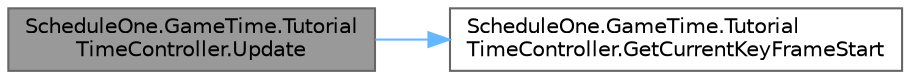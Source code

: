 digraph "ScheduleOne.GameTime.TutorialTimeController.Update"
{
 // LATEX_PDF_SIZE
  bgcolor="transparent";
  edge [fontname=Helvetica,fontsize=10,labelfontname=Helvetica,labelfontsize=10];
  node [fontname=Helvetica,fontsize=10,shape=box,height=0.2,width=0.4];
  rankdir="LR";
  Node1 [id="Node000001",label="ScheduleOne.GameTime.Tutorial\lTimeController.Update",height=0.2,width=0.4,color="gray40", fillcolor="grey60", style="filled", fontcolor="black",tooltip=" "];
  Node1 -> Node2 [id="edge1_Node000001_Node000002",color="steelblue1",style="solid",tooltip=" "];
  Node2 [id="Node000002",label="ScheduleOne.GameTime.Tutorial\lTimeController.GetCurrentKeyFrameStart",height=0.2,width=0.4,color="grey40", fillcolor="white", style="filled",URL="$class_schedule_one_1_1_game_time_1_1_tutorial_time_controller.html#af0140f1435293f561634de2d96f39ccf",tooltip=" "];
}
